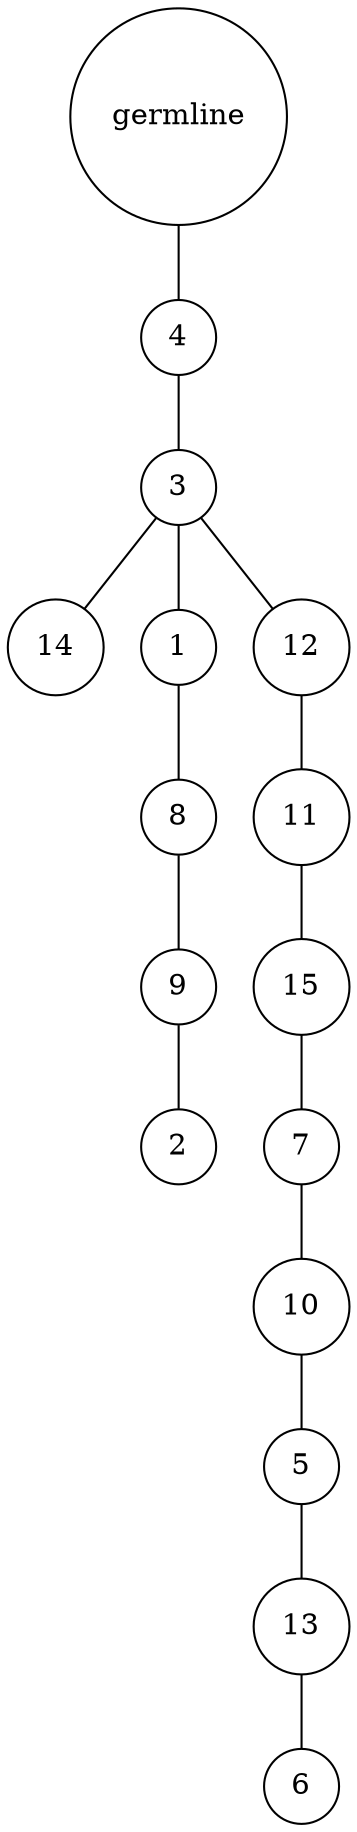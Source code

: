 graph {
	rankdir=UD;
	splines=line;
	node [shape=circle]
	"0x7f63e11b5e20" [label="germline"];
	"0x7f63e11b5e50" [label="4"];
	"0x7f63e11b5e20" -- "0x7f63e11b5e50" ;
	"0x7f63e11b5e80" [label="3"];
	"0x7f63e11b5e50" -- "0x7f63e11b5e80" ;
	"0x7f63e11b5eb0" [label="14"];
	"0x7f63e11b5e80" -- "0x7f63e11b5eb0" ;
	"0x7f63e11b5ee0" [label="1"];
	"0x7f63e11b5e80" -- "0x7f63e11b5ee0" ;
	"0x7f63e11b5f10" [label="8"];
	"0x7f63e11b5ee0" -- "0x7f63e11b5f10" ;
	"0x7f63e11b5f40" [label="9"];
	"0x7f63e11b5f10" -- "0x7f63e11b5f40" ;
	"0x7f63e11b5f70" [label="2"];
	"0x7f63e11b5f40" -- "0x7f63e11b5f70" ;
	"0x7f63e11b5fa0" [label="12"];
	"0x7f63e11b5e80" -- "0x7f63e11b5fa0" ;
	"0x7f63e11b5fd0" [label="11"];
	"0x7f63e11b5fa0" -- "0x7f63e11b5fd0" ;
	"0x7f640bdb4040" [label="15"];
	"0x7f63e11b5fd0" -- "0x7f640bdb4040" ;
	"0x7f640bdb4070" [label="7"];
	"0x7f640bdb4040" -- "0x7f640bdb4070" ;
	"0x7f640bdb40a0" [label="10"];
	"0x7f640bdb4070" -- "0x7f640bdb40a0" ;
	"0x7f640bdb40d0" [label="5"];
	"0x7f640bdb40a0" -- "0x7f640bdb40d0" ;
	"0x7f640bdb4100" [label="13"];
	"0x7f640bdb40d0" -- "0x7f640bdb4100" ;
	"0x7f640bdb4130" [label="6"];
	"0x7f640bdb4100" -- "0x7f640bdb4130" ;
}

